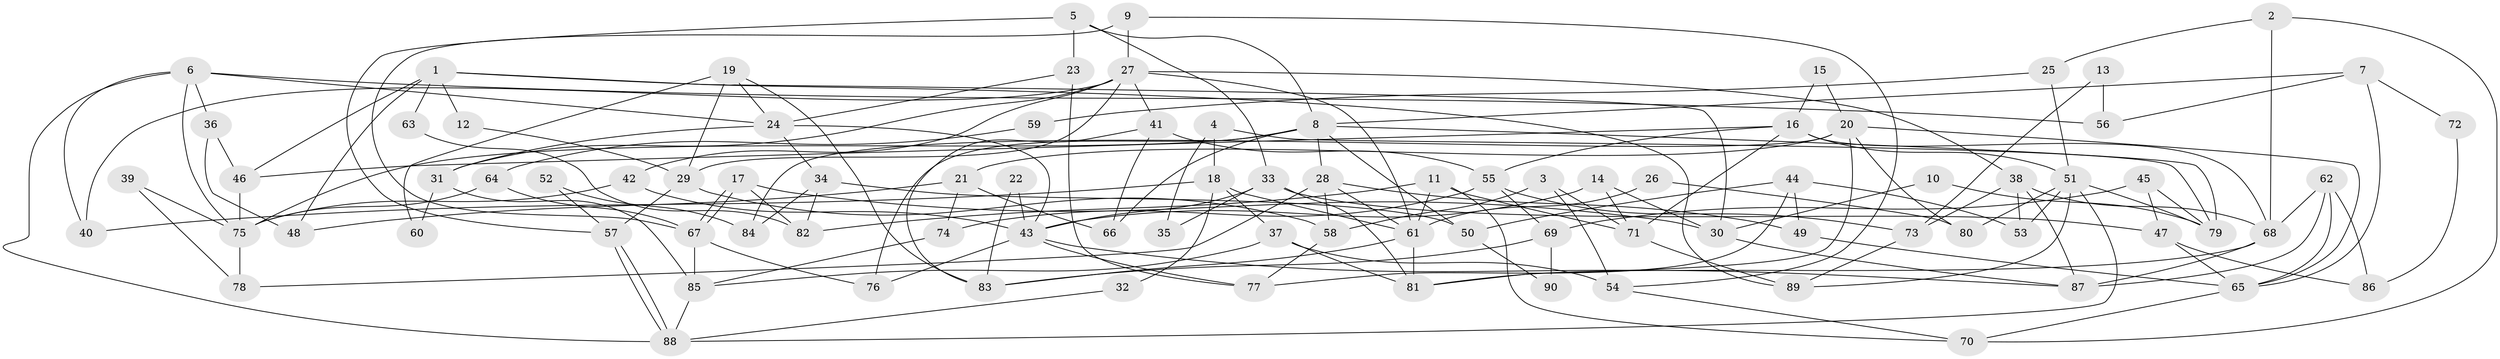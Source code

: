 // coarse degree distribution, {6: 0.1388888888888889, 3: 0.16666666666666666, 5: 0.1388888888888889, 8: 0.1111111111111111, 15: 0.027777777777777776, 2: 0.1388888888888889, 14: 0.05555555555555555, 7: 0.08333333333333333, 4: 0.027777777777777776, 10: 0.027777777777777776, 11: 0.027777777777777776, 1: 0.027777777777777776, 9: 0.027777777777777776}
// Generated by graph-tools (version 1.1) at 2025/18/03/04/25 18:18:57]
// undirected, 90 vertices, 180 edges
graph export_dot {
graph [start="1"]
  node [color=gray90,style=filled];
  1;
  2;
  3;
  4;
  5;
  6;
  7;
  8;
  9;
  10;
  11;
  12;
  13;
  14;
  15;
  16;
  17;
  18;
  19;
  20;
  21;
  22;
  23;
  24;
  25;
  26;
  27;
  28;
  29;
  30;
  31;
  32;
  33;
  34;
  35;
  36;
  37;
  38;
  39;
  40;
  41;
  42;
  43;
  44;
  45;
  46;
  47;
  48;
  49;
  50;
  51;
  52;
  53;
  54;
  55;
  56;
  57;
  58;
  59;
  60;
  61;
  62;
  63;
  64;
  65;
  66;
  67;
  68;
  69;
  70;
  71;
  72;
  73;
  74;
  75;
  76;
  77;
  78;
  79;
  80;
  81;
  82;
  83;
  84;
  85;
  86;
  87;
  88;
  89;
  90;
  1 -- 46;
  1 -- 89;
  1 -- 12;
  1 -- 30;
  1 -- 48;
  1 -- 63;
  2 -- 70;
  2 -- 68;
  2 -- 25;
  3 -- 71;
  3 -- 58;
  3 -- 54;
  4 -- 18;
  4 -- 79;
  4 -- 35;
  5 -- 57;
  5 -- 8;
  5 -- 23;
  5 -- 33;
  6 -- 24;
  6 -- 75;
  6 -- 36;
  6 -- 40;
  6 -- 56;
  6 -- 88;
  7 -- 8;
  7 -- 65;
  7 -- 56;
  7 -- 72;
  8 -- 66;
  8 -- 79;
  8 -- 28;
  8 -- 50;
  8 -- 75;
  8 -- 76;
  9 -- 27;
  9 -- 67;
  9 -- 54;
  10 -- 79;
  10 -- 30;
  11 -- 71;
  11 -- 61;
  11 -- 70;
  11 -- 82;
  12 -- 29;
  13 -- 73;
  13 -- 56;
  14 -- 30;
  14 -- 71;
  14 -- 43;
  15 -- 20;
  15 -- 16;
  16 -- 68;
  16 -- 51;
  16 -- 46;
  16 -- 55;
  16 -- 71;
  17 -- 67;
  17 -- 67;
  17 -- 30;
  17 -- 82;
  18 -- 37;
  18 -- 40;
  18 -- 32;
  18 -- 61;
  19 -- 24;
  19 -- 29;
  19 -- 60;
  19 -- 83;
  20 -- 65;
  20 -- 81;
  20 -- 21;
  20 -- 80;
  20 -- 84;
  21 -- 48;
  21 -- 66;
  21 -- 74;
  22 -- 83;
  22 -- 43;
  23 -- 24;
  23 -- 77;
  24 -- 31;
  24 -- 43;
  24 -- 34;
  25 -- 51;
  25 -- 59;
  26 -- 80;
  26 -- 61;
  27 -- 38;
  27 -- 61;
  27 -- 29;
  27 -- 31;
  27 -- 40;
  27 -- 41;
  27 -- 42;
  28 -- 61;
  28 -- 49;
  28 -- 58;
  28 -- 78;
  29 -- 58;
  29 -- 57;
  30 -- 87;
  31 -- 85;
  31 -- 60;
  32 -- 88;
  33 -- 81;
  33 -- 35;
  33 -- 43;
  33 -- 47;
  34 -- 82;
  34 -- 50;
  34 -- 84;
  36 -- 46;
  36 -- 48;
  37 -- 54;
  37 -- 85;
  37 -- 81;
  38 -- 68;
  38 -- 87;
  38 -- 53;
  38 -- 73;
  39 -- 78;
  39 -- 75;
  41 -- 55;
  41 -- 66;
  41 -- 83;
  42 -- 43;
  42 -- 75;
  43 -- 76;
  43 -- 77;
  43 -- 87;
  44 -- 50;
  44 -- 77;
  44 -- 49;
  44 -- 53;
  45 -- 47;
  45 -- 69;
  45 -- 79;
  46 -- 75;
  47 -- 65;
  47 -- 86;
  49 -- 65;
  50 -- 90;
  51 -- 53;
  51 -- 88;
  51 -- 79;
  51 -- 80;
  51 -- 89;
  52 -- 84;
  52 -- 57;
  54 -- 70;
  55 -- 74;
  55 -- 69;
  55 -- 73;
  57 -- 88;
  57 -- 88;
  58 -- 77;
  59 -- 64;
  61 -- 83;
  61 -- 81;
  62 -- 68;
  62 -- 65;
  62 -- 86;
  62 -- 87;
  63 -- 82;
  64 -- 67;
  64 -- 75;
  65 -- 70;
  67 -- 76;
  67 -- 85;
  68 -- 81;
  68 -- 87;
  69 -- 83;
  69 -- 90;
  71 -- 89;
  72 -- 86;
  73 -- 89;
  74 -- 85;
  75 -- 78;
  85 -- 88;
}
